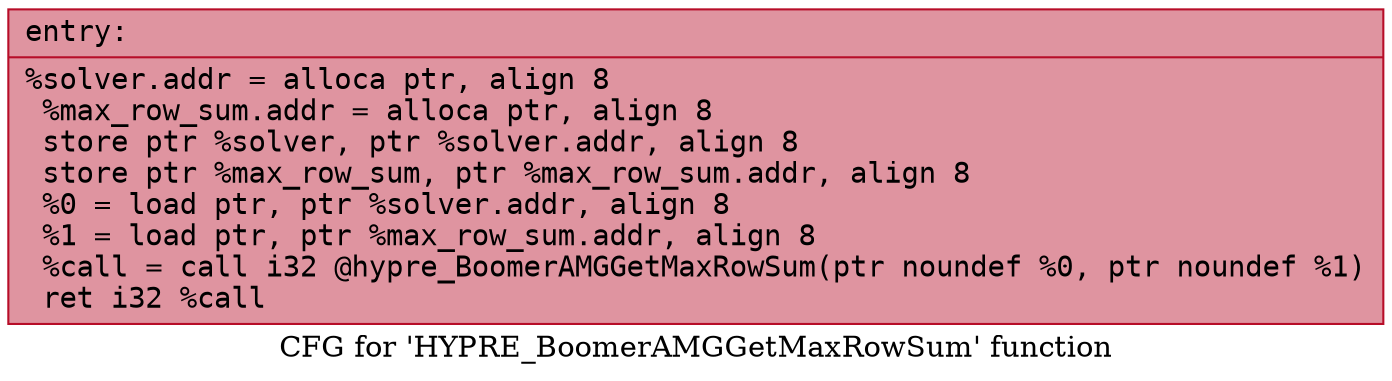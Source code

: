 digraph "CFG for 'HYPRE_BoomerAMGGetMaxRowSum' function" {
	label="CFG for 'HYPRE_BoomerAMGGetMaxRowSum' function";

	Node0x55f5a9a50aa0 [shape=record,color="#b70d28ff", style=filled, fillcolor="#b70d2870" fontname="Courier",label="{entry:\l|  %solver.addr = alloca ptr, align 8\l  %max_row_sum.addr = alloca ptr, align 8\l  store ptr %solver, ptr %solver.addr, align 8\l  store ptr %max_row_sum, ptr %max_row_sum.addr, align 8\l  %0 = load ptr, ptr %solver.addr, align 8\l  %1 = load ptr, ptr %max_row_sum.addr, align 8\l  %call = call i32 @hypre_BoomerAMGGetMaxRowSum(ptr noundef %0, ptr noundef %1)\l  ret i32 %call\l}"];
}
